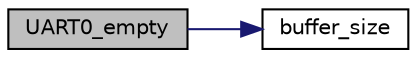 digraph "UART0_empty"
{
 // LATEX_PDF_SIZE
  edge [fontname="Helvetica",fontsize="10",labelfontname="Helvetica",labelfontsize="10"];
  node [fontname="Helvetica",fontsize="10",shape=record];
  rankdir="LR";
  Node1 [label="UART0_empty",height=0.2,width=0.4,color="black", fillcolor="grey75", style="filled", fontcolor="black",tooltip="Checks if the UART's RX buffer is empty."];
  Node1 -> Node2 [color="midnightblue",fontsize="10",style="solid",fontname="Helvetica"];
  Node2 [label="buffer_size",height=0.2,width=0.4,color="black", fillcolor="white", style="filled",URL="$cirbuffer_8c.html#a2f814236dddb19be2d91c62b2f2c90ce",tooltip="Get the size of the buffer/How many characters are currently queued."];
}
